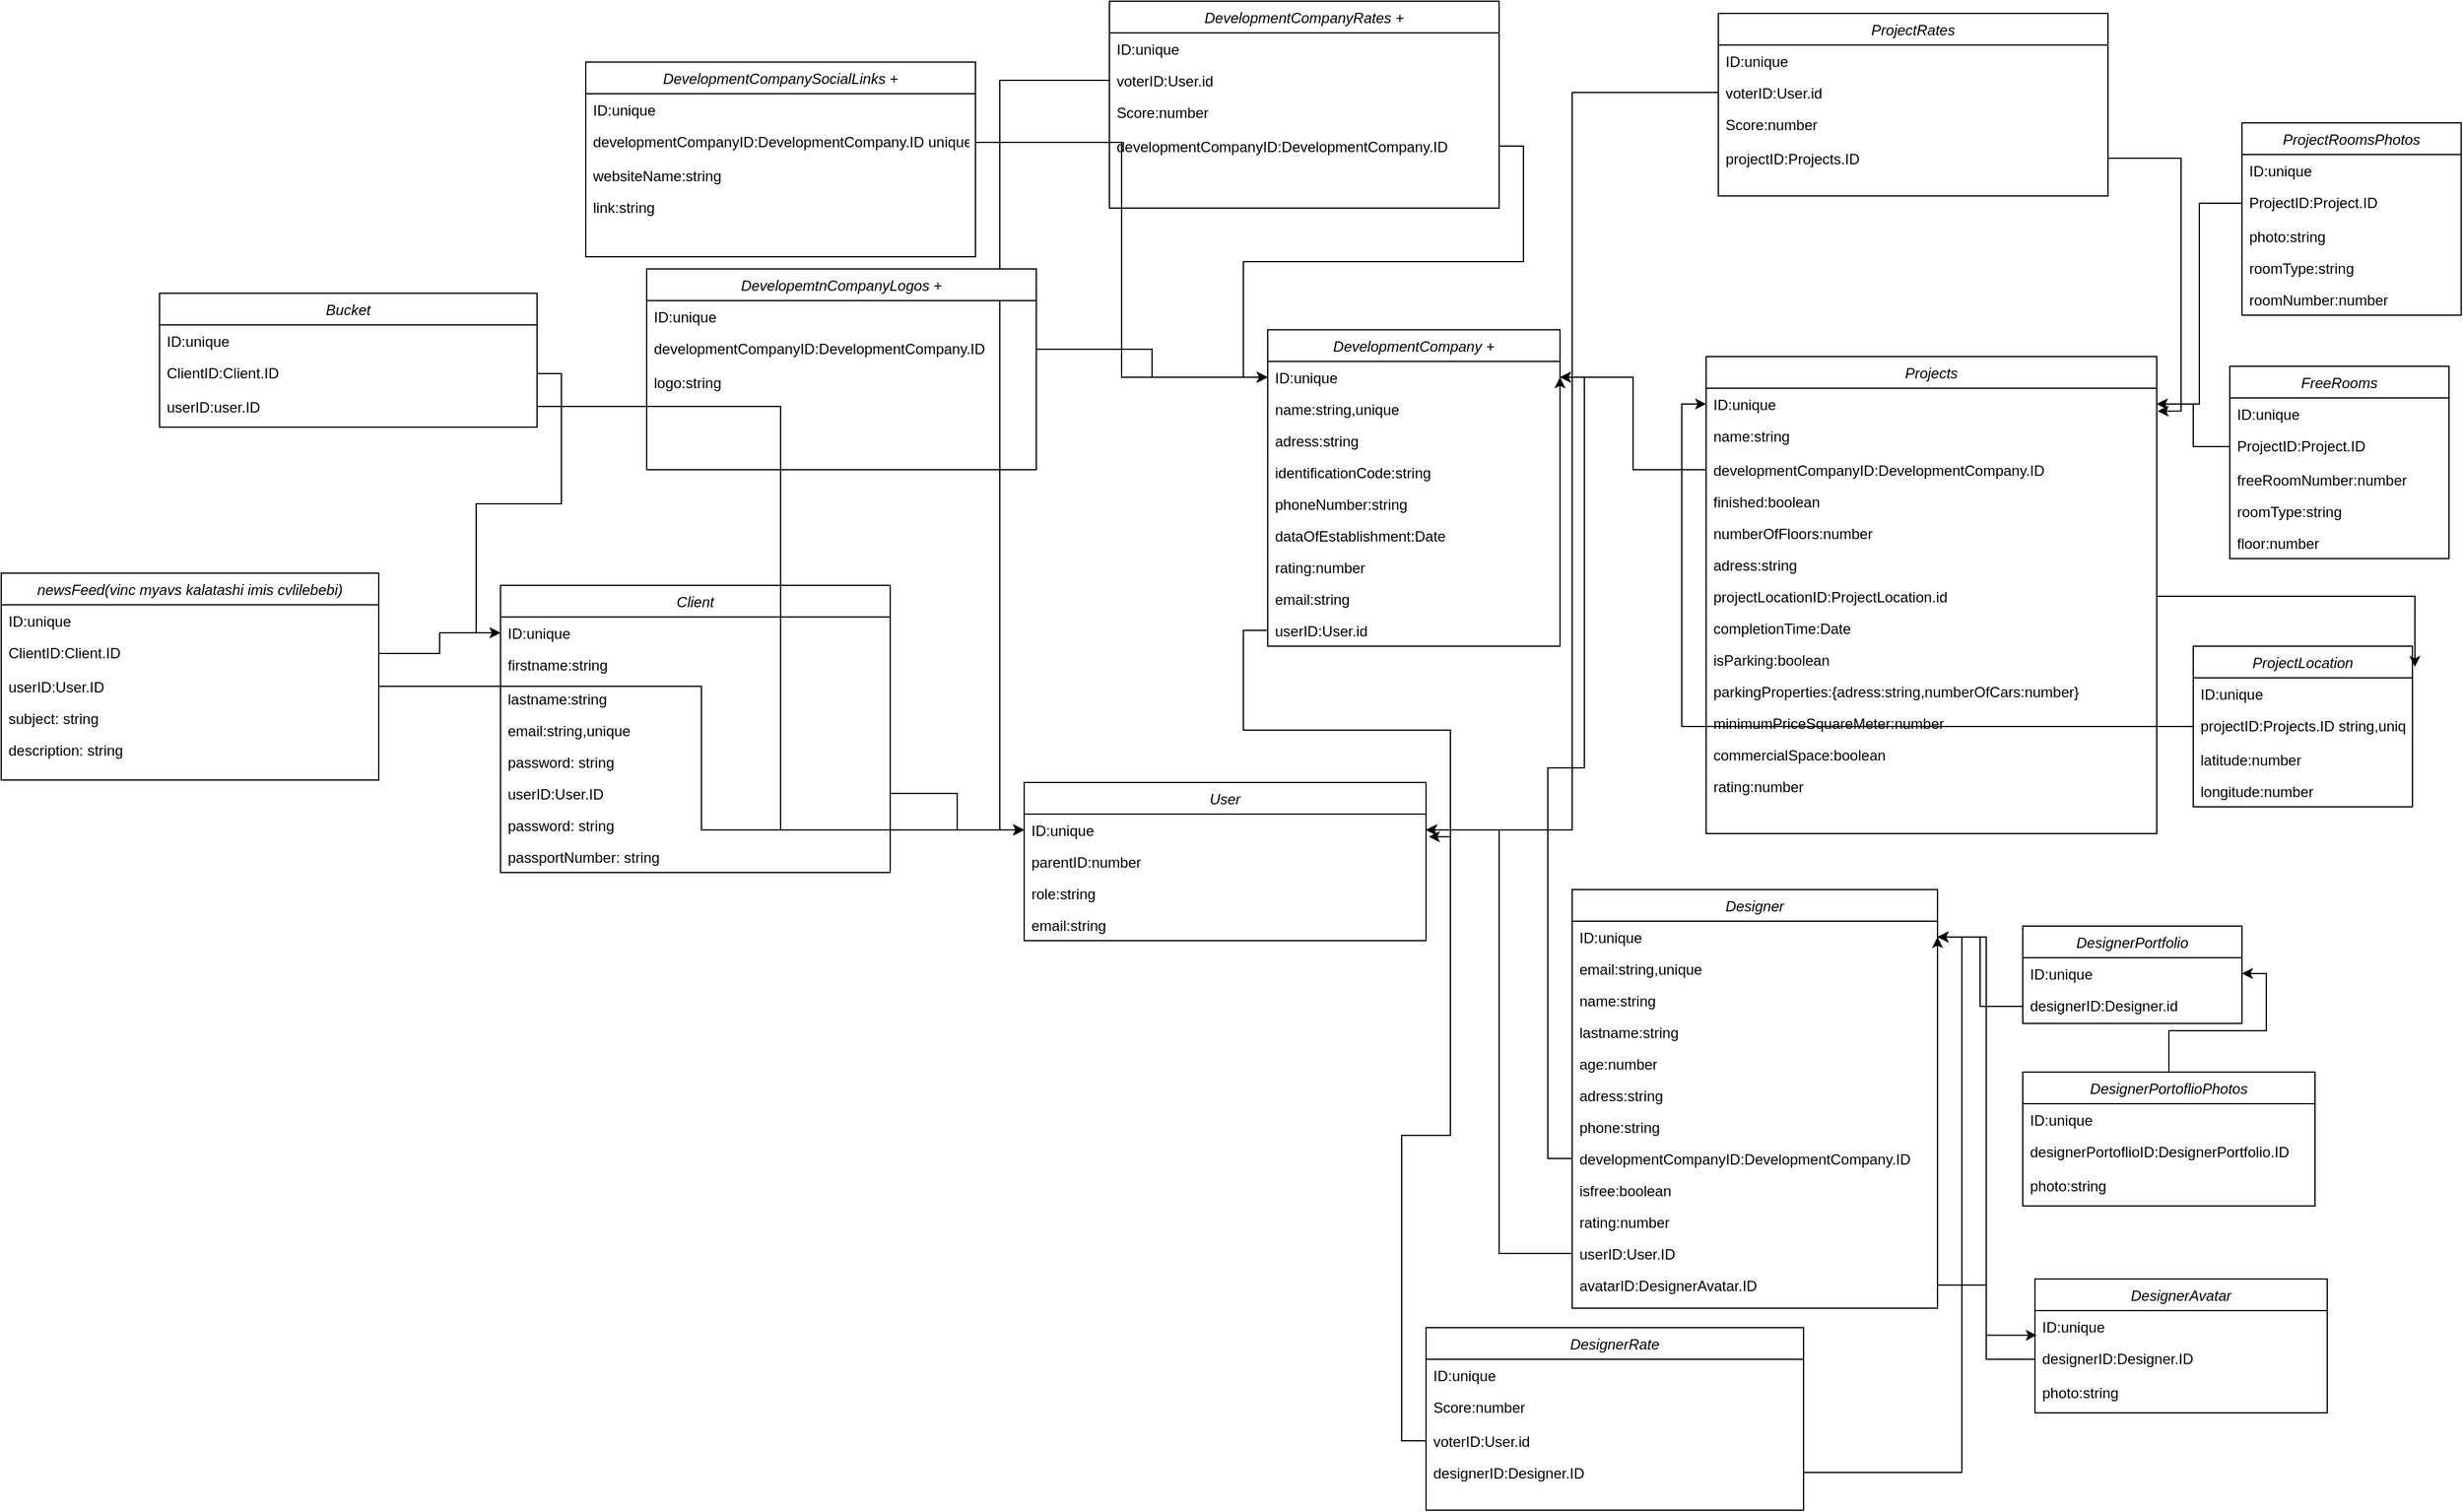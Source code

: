 <mxfile version="15.5.4" type="embed" pages="2"><diagram id="C5RBs43oDa-KdzZeNtuy" name="Page-1"><mxGraphModel dx="2187" dy="1935" grid="1" gridSize="10" guides="1" tooltips="1" connect="1" arrows="1" fold="1" page="1" pageScale="1" pageWidth="827" pageHeight="1169" math="0" shadow="0"><root><mxCell id="WIyWlLk6GJQsqaUBKTNV-0"/><mxCell id="WIyWlLk6GJQsqaUBKTNV-1" parent="WIyWlLk6GJQsqaUBKTNV-0"/><object label="DevelopmentCompany +" id="zkfFHV4jXpPFQw0GAbJ--0"><mxCell style="swimlane;fontStyle=2;align=center;verticalAlign=top;childLayout=stackLayout;horizontal=1;startSize=26;horizontalStack=0;resizeParent=1;resizeLast=0;collapsible=1;marginBottom=0;rounded=0;shadow=0;strokeWidth=1;" parent="WIyWlLk6GJQsqaUBKTNV-1" vertex="1"><mxGeometry x="240" y="-170" width="240" height="260" as="geometry"><mxRectangle x="50" y="280" width="160" height="26" as="alternateBounds"/></mxGeometry></mxCell></object><mxCell id="zkfFHV4jXpPFQw0GAbJ--2" value="ID:unique" style="text;align=left;verticalAlign=top;spacingLeft=4;spacingRight=4;overflow=hidden;rotatable=0;points=[[0,0.5],[1,0.5]];portConstraint=eastwest;rounded=0;shadow=0;html=0;" parent="zkfFHV4jXpPFQw0GAbJ--0" vertex="1"><mxGeometry y="26" width="240" height="26" as="geometry"/></mxCell><mxCell id="NU3LqY0kfDEqKCWppmfM-1" style="edgeStyle=orthogonalEdgeStyle;rounded=0;orthogonalLoop=1;jettySize=auto;html=1;exitX=1;exitY=0.5;exitDx=0;exitDy=0;entryX=1;entryY=0.5;entryDx=0;entryDy=0;fontFamily=Helvetica;fontSize=12;fontColor=default;" parent="zkfFHV4jXpPFQw0GAbJ--0" source="zkfFHV4jXpPFQw0GAbJ--1" target="zkfFHV4jXpPFQw0GAbJ--2" edge="1"><mxGeometry relative="1" as="geometry"/></mxCell><mxCell id="zkfFHV4jXpPFQw0GAbJ--1" value="name:string,unique" style="text;align=left;verticalAlign=top;spacingLeft=4;spacingRight=4;overflow=hidden;rotatable=0;points=[[0,0.5],[1,0.5]];portConstraint=eastwest;" parent="zkfFHV4jXpPFQw0GAbJ--0" vertex="1"><mxGeometry y="52" width="240" height="26" as="geometry"/></mxCell><mxCell id="NU3LqY0kfDEqKCWppmfM-3" value="adress:string" style="text;align=left;verticalAlign=top;spacingLeft=4;spacingRight=4;overflow=hidden;rotatable=0;points=[[0,0.5],[1,0.5]];portConstraint=eastwest;" parent="zkfFHV4jXpPFQw0GAbJ--0" vertex="1"><mxGeometry y="78" width="240" height="26" as="geometry"/></mxCell><mxCell id="NU3LqY0kfDEqKCWppmfM-4" value="identificationCode:string" style="text;align=left;verticalAlign=top;spacingLeft=4;spacingRight=4;overflow=hidden;rotatable=0;points=[[0,0.5],[1,0.5]];portConstraint=eastwest;" parent="zkfFHV4jXpPFQw0GAbJ--0" vertex="1"><mxGeometry y="104" width="240" height="26" as="geometry"/></mxCell><mxCell id="NU3LqY0kfDEqKCWppmfM-7" value="phoneNumber:string" style="text;align=left;verticalAlign=top;spacingLeft=4;spacingRight=4;overflow=hidden;rotatable=0;points=[[0,0.5],[1,0.5]];portConstraint=eastwest;" parent="zkfFHV4jXpPFQw0GAbJ--0" vertex="1"><mxGeometry y="130" width="240" height="26" as="geometry"/></mxCell><mxCell id="NU3LqY0kfDEqKCWppmfM-6" value="dataOfEstablishment:Date" style="text;align=left;verticalAlign=top;spacingLeft=4;spacingRight=4;overflow=hidden;rotatable=0;points=[[0,0.5],[1,0.5]];portConstraint=eastwest;" parent="zkfFHV4jXpPFQw0GAbJ--0" vertex="1"><mxGeometry y="156" width="240" height="26" as="geometry"/></mxCell><mxCell id="NU3LqY0kfDEqKCWppmfM-2" value="rating:number" style="text;align=left;verticalAlign=top;spacingLeft=4;spacingRight=4;overflow=hidden;rotatable=0;points=[[0,0.5],[1,0.5]];portConstraint=eastwest;" parent="zkfFHV4jXpPFQw0GAbJ--0" vertex="1"><mxGeometry y="182" width="240" height="26" as="geometry"/></mxCell><mxCell id="PWABPKc5PPacHre3TSY6-2" value="email:string" style="text;align=left;verticalAlign=top;spacingLeft=4;spacingRight=4;overflow=hidden;rotatable=0;points=[[0,0.5],[1,0.5]];portConstraint=eastwest;" parent="zkfFHV4jXpPFQw0GAbJ--0" vertex="1"><mxGeometry y="208" width="240" height="26" as="geometry"/></mxCell><mxCell id="PWABPKc5PPacHre3TSY6-17" value="userID:User.id" style="text;align=left;verticalAlign=top;spacingLeft=4;spacingRight=4;overflow=hidden;rotatable=0;points=[[0,0.5],[1,0.5]];portConstraint=eastwest;" parent="zkfFHV4jXpPFQw0GAbJ--0" vertex="1"><mxGeometry y="234" width="240" height="26" as="geometry"/></mxCell><object label="DevelopmentCompanySocialLinks +" id="NU3LqY0kfDEqKCWppmfM-8"><mxCell style="swimlane;fontStyle=2;align=center;verticalAlign=top;childLayout=stackLayout;horizontal=1;startSize=26;horizontalStack=0;resizeParent=1;resizeLast=0;collapsible=1;marginBottom=0;rounded=0;shadow=0;strokeWidth=1;" parent="WIyWlLk6GJQsqaUBKTNV-1" vertex="1"><mxGeometry x="-320" y="-390" width="320" height="160" as="geometry"><mxRectangle x="50" y="280" width="160" height="26" as="alternateBounds"/></mxGeometry></mxCell></object><mxCell id="NU3LqY0kfDEqKCWppmfM-9" value="ID:unique" style="text;align=left;verticalAlign=top;spacingLeft=4;spacingRight=4;overflow=hidden;rotatable=0;points=[[0,0.5],[1,0.5]];portConstraint=eastwest;rounded=0;shadow=0;html=0;" parent="NU3LqY0kfDEqKCWppmfM-8" vertex="1"><mxGeometry y="26" width="320" height="26" as="geometry"/></mxCell><mxCell id="NU3LqY0kfDEqKCWppmfM-20" value="developmentCompanyID:DevelopmentCompany.ID unique" style="text;align=left;verticalAlign=top;spacingLeft=4;spacingRight=4;overflow=hidden;rotatable=0;points=[[0,0.5],[1,0.5]];portConstraint=eastwest;" parent="NU3LqY0kfDEqKCWppmfM-8" vertex="1"><mxGeometry y="52" width="320" height="28" as="geometry"/></mxCell><mxCell id="NU3LqY0kfDEqKCWppmfM-22" value="websiteName:string" style="text;align=left;verticalAlign=top;spacingLeft=4;spacingRight=4;overflow=hidden;rotatable=0;points=[[0,0.5],[1,0.5]];portConstraint=eastwest;" parent="NU3LqY0kfDEqKCWppmfM-8" vertex="1"><mxGeometry y="80" width="320" height="26" as="geometry"/></mxCell><mxCell id="NU3LqY0kfDEqKCWppmfM-11" value="link:string" style="text;align=left;verticalAlign=top;spacingLeft=4;spacingRight=4;overflow=hidden;rotatable=0;points=[[0,0.5],[1,0.5]];portConstraint=eastwest;" parent="NU3LqY0kfDEqKCWppmfM-8" vertex="1"><mxGeometry y="106" width="320" height="26" as="geometry"/></mxCell><mxCell id="NU3LqY0kfDEqKCWppmfM-21" style="edgeStyle=orthogonalEdgeStyle;rounded=0;orthogonalLoop=1;jettySize=auto;html=1;fontFamily=Helvetica;fontSize=12;fontColor=default;" parent="WIyWlLk6GJQsqaUBKTNV-1" source="NU3LqY0kfDEqKCWppmfM-20" target="zkfFHV4jXpPFQw0GAbJ--2" edge="1"><mxGeometry relative="1" as="geometry"/></mxCell><object label="Projects" id="NU3LqY0kfDEqKCWppmfM-23"><mxCell style="swimlane;fontStyle=2;align=center;verticalAlign=top;childLayout=stackLayout;horizontal=1;startSize=26;horizontalStack=0;resizeParent=1;resizeLast=0;collapsible=1;marginBottom=0;rounded=0;shadow=0;strokeWidth=1;" parent="WIyWlLk6GJQsqaUBKTNV-1" vertex="1"><mxGeometry x="600" y="-148" width="370" height="392" as="geometry"><mxRectangle x="50" y="280" width="160" height="26" as="alternateBounds"/></mxGeometry></mxCell></object><mxCell id="NU3LqY0kfDEqKCWppmfM-24" value="ID:unique" style="text;align=left;verticalAlign=top;spacingLeft=4;spacingRight=4;overflow=hidden;rotatable=0;points=[[0,0.5],[1,0.5]];portConstraint=eastwest;rounded=0;shadow=0;html=0;" parent="NU3LqY0kfDEqKCWppmfM-23" vertex="1"><mxGeometry y="26" width="370" height="26" as="geometry"/></mxCell><mxCell id="NU3LqY0kfDEqKCWppmfM-25" value="name:string" style="text;align=left;verticalAlign=top;spacingLeft=4;spacingRight=4;overflow=hidden;rotatable=0;points=[[0,0.5],[1,0.5]];portConstraint=eastwest;" parent="NU3LqY0kfDEqKCWppmfM-23" vertex="1"><mxGeometry y="52" width="370" height="28" as="geometry"/></mxCell><mxCell id="NU3LqY0kfDEqKCWppmfM-26" value="developmentCompanyID:DevelopmentCompany.ID" style="text;align=left;verticalAlign=top;spacingLeft=4;spacingRight=4;overflow=hidden;rotatable=0;points=[[0,0.5],[1,0.5]];portConstraint=eastwest;" parent="NU3LqY0kfDEqKCWppmfM-23" vertex="1"><mxGeometry y="80" width="370" height="26" as="geometry"/></mxCell><mxCell id="NU3LqY0kfDEqKCWppmfM-28" value="finished:boolean" style="text;align=left;verticalAlign=top;spacingLeft=4;spacingRight=4;overflow=hidden;rotatable=0;points=[[0,0.5],[1,0.5]];portConstraint=eastwest;" parent="NU3LqY0kfDEqKCWppmfM-23" vertex="1"><mxGeometry y="106" width="370" height="26" as="geometry"/></mxCell><mxCell id="NU3LqY0kfDEqKCWppmfM-29" value="numberOfFloors:number" style="text;align=left;verticalAlign=top;spacingLeft=4;spacingRight=4;overflow=hidden;rotatable=0;points=[[0,0.5],[1,0.5]];portConstraint=eastwest;" parent="NU3LqY0kfDEqKCWppmfM-23" vertex="1"><mxGeometry y="132" width="370" height="26" as="geometry"/></mxCell><mxCell id="NU3LqY0kfDEqKCWppmfM-30" value="adress:string" style="text;align=left;verticalAlign=top;spacingLeft=4;spacingRight=4;overflow=hidden;rotatable=0;points=[[0,0.5],[1,0.5]];portConstraint=eastwest;" parent="NU3LqY0kfDEqKCWppmfM-23" vertex="1"><mxGeometry y="158" width="370" height="26" as="geometry"/></mxCell><mxCell id="NU3LqY0kfDEqKCWppmfM-39" value="projectLocationID:ProjectLocation.id" style="text;align=left;verticalAlign=top;spacingLeft=4;spacingRight=4;overflow=hidden;rotatable=0;points=[[0,0.5],[1,0.5]];portConstraint=eastwest;" parent="NU3LqY0kfDEqKCWppmfM-23" vertex="1"><mxGeometry y="184" width="370" height="26" as="geometry"/></mxCell><mxCell id="NU3LqY0kfDEqKCWppmfM-40" value="completionTime:Date" style="text;align=left;verticalAlign=top;spacingLeft=4;spacingRight=4;overflow=hidden;rotatable=0;points=[[0,0.5],[1,0.5]];portConstraint=eastwest;" parent="NU3LqY0kfDEqKCWppmfM-23" vertex="1"><mxGeometry y="210" width="370" height="26" as="geometry"/></mxCell><mxCell id="NU3LqY0kfDEqKCWppmfM-50" value="isParking:boolean" style="text;align=left;verticalAlign=top;spacingLeft=4;spacingRight=4;overflow=hidden;rotatable=0;points=[[0,0.5],[1,0.5]];portConstraint=eastwest;" parent="NU3LqY0kfDEqKCWppmfM-23" vertex="1"><mxGeometry y="236" width="370" height="26" as="geometry"/></mxCell><mxCell id="NU3LqY0kfDEqKCWppmfM-52" value="parkingProperties:{adress:string,numberOfCars:number}" style="text;align=left;verticalAlign=top;spacingLeft=4;spacingRight=4;overflow=hidden;rotatable=0;points=[[0,0.5],[1,0.5]];portConstraint=eastwest;" parent="NU3LqY0kfDEqKCWppmfM-23" vertex="1"><mxGeometry y="262" width="370" height="26" as="geometry"/></mxCell><mxCell id="NU3LqY0kfDEqKCWppmfM-51" value="minimumPriceSquareMeter:number" style="text;align=left;verticalAlign=top;spacingLeft=4;spacingRight=4;overflow=hidden;rotatable=0;points=[[0,0.5],[1,0.5]];portConstraint=eastwest;" parent="NU3LqY0kfDEqKCWppmfM-23" vertex="1"><mxGeometry y="288" width="370" height="26" as="geometry"/></mxCell><mxCell id="NU3LqY0kfDEqKCWppmfM-27" value="commercialSpace:boolean" style="text;align=left;verticalAlign=top;spacingLeft=4;spacingRight=4;overflow=hidden;rotatable=0;points=[[0,0.5],[1,0.5]];portConstraint=eastwest;" parent="NU3LqY0kfDEqKCWppmfM-23" vertex="1"><mxGeometry y="314" width="370" height="26" as="geometry"/></mxCell><mxCell id="PWABPKc5PPacHre3TSY6-22" value="rating:number" style="text;align=left;verticalAlign=top;spacingLeft=4;spacingRight=4;overflow=hidden;rotatable=0;points=[[0,0.5],[1,0.5]];portConstraint=eastwest;" parent="NU3LqY0kfDEqKCWppmfM-23" vertex="1"><mxGeometry y="340" width="370" height="26" as="geometry"/></mxCell><object label="ProjectLocation" id="NU3LqY0kfDEqKCWppmfM-32"><mxCell style="swimlane;fontStyle=2;align=center;verticalAlign=top;childLayout=stackLayout;horizontal=1;startSize=26;horizontalStack=0;resizeParent=1;resizeLast=0;collapsible=1;marginBottom=0;rounded=0;shadow=0;strokeWidth=1;" parent="WIyWlLk6GJQsqaUBKTNV-1" vertex="1"><mxGeometry x="1000" y="90" width="180" height="132" as="geometry"><mxRectangle x="50" y="280" width="160" height="26" as="alternateBounds"/></mxGeometry></mxCell></object><mxCell id="NU3LqY0kfDEqKCWppmfM-33" value="ID:unique" style="text;align=left;verticalAlign=top;spacingLeft=4;spacingRight=4;overflow=hidden;rotatable=0;points=[[0,0.5],[1,0.5]];portConstraint=eastwest;rounded=0;shadow=0;html=0;" parent="NU3LqY0kfDEqKCWppmfM-32" vertex="1"><mxGeometry y="26" width="180" height="26" as="geometry"/></mxCell><mxCell id="NU3LqY0kfDEqKCWppmfM-34" value="projectID:Projects.ID string,unique" style="text;align=left;verticalAlign=top;spacingLeft=4;spacingRight=4;overflow=hidden;rotatable=0;points=[[0,0.5],[1,0.5]];portConstraint=eastwest;" parent="NU3LqY0kfDEqKCWppmfM-32" vertex="1"><mxGeometry y="52" width="180" height="28" as="geometry"/></mxCell><mxCell id="NU3LqY0kfDEqKCWppmfM-35" value="latitude:number" style="text;align=left;verticalAlign=top;spacingLeft=4;spacingRight=4;overflow=hidden;rotatable=0;points=[[0,0.5],[1,0.5]];portConstraint=eastwest;" parent="NU3LqY0kfDEqKCWppmfM-32" vertex="1"><mxGeometry y="80" width="180" height="26" as="geometry"/></mxCell><mxCell id="NU3LqY0kfDEqKCWppmfM-36" value="longitude:number" style="text;align=left;verticalAlign=top;spacingLeft=4;spacingRight=4;overflow=hidden;rotatable=0;points=[[0,0.5],[1,0.5]];portConstraint=eastwest;" parent="NU3LqY0kfDEqKCWppmfM-32" vertex="1"><mxGeometry y="106" width="180" height="26" as="geometry"/></mxCell><mxCell id="NU3LqY0kfDEqKCWppmfM-37" style="edgeStyle=orthogonalEdgeStyle;rounded=0;orthogonalLoop=1;jettySize=auto;html=1;entryX=0;entryY=0.5;entryDx=0;entryDy=0;fontFamily=Helvetica;fontSize=12;fontColor=default;" parent="WIyWlLk6GJQsqaUBKTNV-1" source="NU3LqY0kfDEqKCWppmfM-34" target="NU3LqY0kfDEqKCWppmfM-24" edge="1"><mxGeometry relative="1" as="geometry"/></mxCell><mxCell id="NU3LqY0kfDEqKCWppmfM-42" style="edgeStyle=orthogonalEdgeStyle;rounded=0;orthogonalLoop=1;jettySize=auto;html=1;entryX=1.011;entryY=0.129;entryDx=0;entryDy=0;entryPerimeter=0;fontFamily=Helvetica;fontSize=12;fontColor=default;" parent="WIyWlLk6GJQsqaUBKTNV-1" source="NU3LqY0kfDEqKCWppmfM-39" target="NU3LqY0kfDEqKCWppmfM-32" edge="1"><mxGeometry relative="1" as="geometry"/></mxCell><object label="DevelopmentCompanyRates +" id="PWABPKc5PPacHre3TSY6-3"><mxCell style="swimlane;fontStyle=2;align=center;verticalAlign=top;childLayout=stackLayout;horizontal=1;startSize=26;horizontalStack=0;resizeParent=1;resizeLast=0;collapsible=1;marginBottom=0;rounded=0;shadow=0;strokeWidth=1;" parent="WIyWlLk6GJQsqaUBKTNV-1" vertex="1"><mxGeometry x="110" y="-440" width="320" height="170" as="geometry"><mxRectangle x="50" y="280" width="160" height="26" as="alternateBounds"/></mxGeometry></mxCell></object><mxCell id="PWABPKc5PPacHre3TSY6-4" value="ID:unique" style="text;align=left;verticalAlign=top;spacingLeft=4;spacingRight=4;overflow=hidden;rotatable=0;points=[[0,0.5],[1,0.5]];portConstraint=eastwest;rounded=0;shadow=0;html=0;" parent="PWABPKc5PPacHre3TSY6-3" vertex="1"><mxGeometry y="26" width="320" height="26" as="geometry"/></mxCell><mxCell id="PWABPKc5PPacHre3TSY6-6" value="voterID:User.id" style="text;align=left;verticalAlign=top;spacingLeft=4;spacingRight=4;overflow=hidden;rotatable=0;points=[[0,0.5],[1,0.5]];portConstraint=eastwest;" parent="PWABPKc5PPacHre3TSY6-3" vertex="1"><mxGeometry y="52" width="320" height="26" as="geometry"/></mxCell><mxCell id="PWABPKc5PPacHre3TSY6-5" value="Score:number" style="text;align=left;verticalAlign=top;spacingLeft=4;spacingRight=4;overflow=hidden;rotatable=0;points=[[0,0.5],[1,0.5]];portConstraint=eastwest;" parent="PWABPKc5PPacHre3TSY6-3" vertex="1"><mxGeometry y="78" width="320" height="28" as="geometry"/></mxCell><mxCell id="PWABPKc5PPacHre3TSY6-15" value="developmentCompanyID:DevelopmentCompany.ID" style="text;align=left;verticalAlign=top;spacingLeft=4;spacingRight=4;overflow=hidden;rotatable=0;points=[[0,0.5],[1,0.5]];portConstraint=eastwest;" parent="PWABPKc5PPacHre3TSY6-3" vertex="1"><mxGeometry y="106" width="320" height="26" as="geometry"/></mxCell><object label="User" id="PWABPKc5PPacHre3TSY6-8"><mxCell style="swimlane;fontStyle=2;align=center;verticalAlign=top;childLayout=stackLayout;horizontal=1;startSize=26;horizontalStack=0;resizeParent=1;resizeLast=0;collapsible=1;marginBottom=0;rounded=0;shadow=0;strokeWidth=1;" parent="WIyWlLk6GJQsqaUBKTNV-1" vertex="1"><mxGeometry x="40" y="202" width="330" height="130" as="geometry"><mxRectangle x="50" y="280" width="160" height="26" as="alternateBounds"/></mxGeometry></mxCell></object><mxCell id="PWABPKc5PPacHre3TSY6-9" value="ID:unique" style="text;align=left;verticalAlign=top;spacingLeft=4;spacingRight=4;overflow=hidden;rotatable=0;points=[[0,0.5],[1,0.5]];portConstraint=eastwest;rounded=0;shadow=0;html=0;" parent="PWABPKc5PPacHre3TSY6-8" vertex="1"><mxGeometry y="26" width="330" height="26" as="geometry"/></mxCell><mxCell id="33" value="parentID:number" style="text;align=left;verticalAlign=top;spacingLeft=4;spacingRight=4;overflow=hidden;rotatable=0;points=[[0,0.5],[1,0.5]];portConstraint=eastwest;" vertex="1" parent="PWABPKc5PPacHre3TSY6-8"><mxGeometry y="52" width="330" height="26" as="geometry"/></mxCell><mxCell id="PWABPKc5PPacHre3TSY6-12" value="role:string" style="text;align=left;verticalAlign=top;spacingLeft=4;spacingRight=4;overflow=hidden;rotatable=0;points=[[0,0.5],[1,0.5]];portConstraint=eastwest;" parent="PWABPKc5PPacHre3TSY6-8" vertex="1"><mxGeometry y="78" width="330" height="26" as="geometry"/></mxCell><mxCell id="0" value="email:string" style="text;align=left;verticalAlign=top;spacingLeft=4;spacingRight=4;overflow=hidden;rotatable=0;points=[[0,0.5],[1,0.5]];portConstraint=eastwest;rounded=0;shadow=0;html=0;" parent="PWABPKc5PPacHre3TSY6-8" vertex="1"><mxGeometry y="104" width="330" height="26" as="geometry"/></mxCell><mxCell id="PWABPKc5PPacHre3TSY6-20" style="edgeStyle=orthogonalEdgeStyle;rounded=0;orthogonalLoop=1;jettySize=auto;html=1;entryX=0;entryY=0.5;entryDx=0;entryDy=0;" parent="WIyWlLk6GJQsqaUBKTNV-1" source="PWABPKc5PPacHre3TSY6-6" target="PWABPKc5PPacHre3TSY6-9" edge="1"><mxGeometry relative="1" as="geometry"/></mxCell><mxCell id="PWABPKc5PPacHre3TSY6-21" style="edgeStyle=orthogonalEdgeStyle;rounded=0;orthogonalLoop=1;jettySize=auto;html=1;" parent="WIyWlLk6GJQsqaUBKTNV-1" source="PWABPKc5PPacHre3TSY6-15" target="zkfFHV4jXpPFQw0GAbJ--2" edge="1"><mxGeometry relative="1" as="geometry"/></mxCell><object label="ProjectRates" id="PWABPKc5PPacHre3TSY6-23"><mxCell style="swimlane;fontStyle=2;align=center;verticalAlign=top;childLayout=stackLayout;horizontal=1;startSize=26;horizontalStack=0;resizeParent=1;resizeLast=0;collapsible=1;marginBottom=0;rounded=0;shadow=0;strokeWidth=1;" parent="WIyWlLk6GJQsqaUBKTNV-1" vertex="1"><mxGeometry x="610" y="-430" width="320" height="150" as="geometry"><mxRectangle x="50" y="280" width="160" height="26" as="alternateBounds"/></mxGeometry></mxCell></object><mxCell id="PWABPKc5PPacHre3TSY6-24" value="ID:unique" style="text;align=left;verticalAlign=top;spacingLeft=4;spacingRight=4;overflow=hidden;rotatable=0;points=[[0,0.5],[1,0.5]];portConstraint=eastwest;rounded=0;shadow=0;html=0;" parent="PWABPKc5PPacHre3TSY6-23" vertex="1"><mxGeometry y="26" width="320" height="26" as="geometry"/></mxCell><mxCell id="PWABPKc5PPacHre3TSY6-26" value="voterID:User.id" style="text;align=left;verticalAlign=top;spacingLeft=4;spacingRight=4;overflow=hidden;rotatable=0;points=[[0,0.5],[1,0.5]];portConstraint=eastwest;" parent="PWABPKc5PPacHre3TSY6-23" vertex="1"><mxGeometry y="52" width="320" height="26" as="geometry"/></mxCell><mxCell id="PWABPKc5PPacHre3TSY6-25" value="Score:number" style="text;align=left;verticalAlign=top;spacingLeft=4;spacingRight=4;overflow=hidden;rotatable=0;points=[[0,0.5],[1,0.5]];portConstraint=eastwest;" parent="PWABPKc5PPacHre3TSY6-23" vertex="1"><mxGeometry y="78" width="320" height="28" as="geometry"/></mxCell><mxCell id="PWABPKc5PPacHre3TSY6-27" value="projectID:Projects.ID" style="text;align=left;verticalAlign=top;spacingLeft=4;spacingRight=4;overflow=hidden;rotatable=0;points=[[0,0.5],[1,0.5]];portConstraint=eastwest;" parent="PWABPKc5PPacHre3TSY6-23" vertex="1"><mxGeometry y="106" width="320" height="26" as="geometry"/></mxCell><mxCell id="PWABPKc5PPacHre3TSY6-28" style="edgeStyle=orthogonalEdgeStyle;rounded=0;orthogonalLoop=1;jettySize=auto;html=1;entryX=1;entryY=0.5;entryDx=0;entryDy=0;" parent="WIyWlLk6GJQsqaUBKTNV-1" source="PWABPKc5PPacHre3TSY6-26" target="PWABPKc5PPacHre3TSY6-9" edge="1"><mxGeometry relative="1" as="geometry"/></mxCell><mxCell id="PWABPKc5PPacHre3TSY6-29" style="edgeStyle=orthogonalEdgeStyle;rounded=0;orthogonalLoop=1;jettySize=auto;html=1;entryX=1.002;entryY=0.724;entryDx=0;entryDy=0;entryPerimeter=0;" parent="WIyWlLk6GJQsqaUBKTNV-1" source="PWABPKc5PPacHre3TSY6-27" target="NU3LqY0kfDEqKCWppmfM-24" edge="1"><mxGeometry relative="1" as="geometry"/></mxCell><object label="ProjectRoomsPhotos" id="PWABPKc5PPacHre3TSY6-31"><mxCell style="swimlane;fontStyle=2;align=center;verticalAlign=top;childLayout=stackLayout;horizontal=1;startSize=26;horizontalStack=0;resizeParent=1;resizeLast=0;collapsible=1;marginBottom=0;rounded=0;shadow=0;strokeWidth=1;" parent="WIyWlLk6GJQsqaUBKTNV-1" vertex="1"><mxGeometry x="1040" y="-340" width="180" height="158" as="geometry"><mxRectangle x="50" y="280" width="160" height="26" as="alternateBounds"/></mxGeometry></mxCell></object><mxCell id="PWABPKc5PPacHre3TSY6-32" value="ID:unique" style="text;align=left;verticalAlign=top;spacingLeft=4;spacingRight=4;overflow=hidden;rotatable=0;points=[[0,0.5],[1,0.5]];portConstraint=eastwest;rounded=0;shadow=0;html=0;" parent="PWABPKc5PPacHre3TSY6-31" vertex="1"><mxGeometry y="26" width="180" height="26" as="geometry"/></mxCell><mxCell id="PWABPKc5PPacHre3TSY6-33" value="ProjectID:Project.ID" style="text;align=left;verticalAlign=top;spacingLeft=4;spacingRight=4;overflow=hidden;rotatable=0;points=[[0,0.5],[1,0.5]];portConstraint=eastwest;" parent="PWABPKc5PPacHre3TSY6-31" vertex="1"><mxGeometry y="52" width="180" height="28" as="geometry"/></mxCell><mxCell id="PWABPKc5PPacHre3TSY6-34" value="photo:string" style="text;align=left;verticalAlign=top;spacingLeft=4;spacingRight=4;overflow=hidden;rotatable=0;points=[[0,0.5],[1,0.5]];portConstraint=eastwest;" parent="PWABPKc5PPacHre3TSY6-31" vertex="1"><mxGeometry y="80" width="180" height="26" as="geometry"/></mxCell><mxCell id="PWABPKc5PPacHre3TSY6-35" value="roomType:string" style="text;align=left;verticalAlign=top;spacingLeft=4;spacingRight=4;overflow=hidden;rotatable=0;points=[[0,0.5],[1,0.5]];portConstraint=eastwest;" parent="PWABPKc5PPacHre3TSY6-31" vertex="1"><mxGeometry y="106" width="180" height="26" as="geometry"/></mxCell><mxCell id="PWABPKc5PPacHre3TSY6-38" value="roomNumber:number" style="text;align=left;verticalAlign=top;spacingLeft=4;spacingRight=4;overflow=hidden;rotatable=0;points=[[0,0.5],[1,0.5]];portConstraint=eastwest;" parent="PWABPKc5PPacHre3TSY6-31" vertex="1"><mxGeometry y="132" width="180" height="26" as="geometry"/></mxCell><mxCell id="PWABPKc5PPacHre3TSY6-39" style="edgeStyle=orthogonalEdgeStyle;rounded=0;orthogonalLoop=1;jettySize=auto;html=1;" parent="WIyWlLk6GJQsqaUBKTNV-1" source="PWABPKc5PPacHre3TSY6-33" target="NU3LqY0kfDEqKCWppmfM-24" edge="1"><mxGeometry relative="1" as="geometry"/></mxCell><object label="DevelopemtnCompanyLogos +" id="PWABPKc5PPacHre3TSY6-41"><mxCell style="swimlane;fontStyle=2;align=center;verticalAlign=top;childLayout=stackLayout;horizontal=1;startSize=26;horizontalStack=0;resizeParent=1;resizeLast=0;collapsible=1;marginBottom=0;rounded=0;shadow=0;strokeWidth=1;" parent="WIyWlLk6GJQsqaUBKTNV-1" vertex="1"><mxGeometry x="-270" y="-220" width="320" height="165" as="geometry"><mxRectangle x="50" y="280" width="160" height="26" as="alternateBounds"/></mxGeometry></mxCell></object><mxCell id="PWABPKc5PPacHre3TSY6-42" value="ID:unique" style="text;align=left;verticalAlign=top;spacingLeft=4;spacingRight=4;overflow=hidden;rotatable=0;points=[[0,0.5],[1,0.5]];portConstraint=eastwest;rounded=0;shadow=0;html=0;" parent="PWABPKc5PPacHre3TSY6-41" vertex="1"><mxGeometry y="26" width="320" height="26" as="geometry"/></mxCell><mxCell id="PWABPKc5PPacHre3TSY6-43" value="developmentCompanyID:DevelopmentCompany.ID" style="text;align=left;verticalAlign=top;spacingLeft=4;spacingRight=4;overflow=hidden;rotatable=0;points=[[0,0.5],[1,0.5]];portConstraint=eastwest;" parent="PWABPKc5PPacHre3TSY6-41" vertex="1"><mxGeometry y="52" width="320" height="28" as="geometry"/></mxCell><mxCell id="PWABPKc5PPacHre3TSY6-44" value="logo:string" style="text;align=left;verticalAlign=top;spacingLeft=4;spacingRight=4;overflow=hidden;rotatable=0;points=[[0,0.5],[1,0.5]];portConstraint=eastwest;" parent="PWABPKc5PPacHre3TSY6-41" vertex="1"><mxGeometry y="80" width="320" height="26" as="geometry"/></mxCell><mxCell id="PWABPKc5PPacHre3TSY6-47" style="edgeStyle=orthogonalEdgeStyle;rounded=0;orthogonalLoop=1;jettySize=auto;html=1;entryX=0;entryY=0.5;entryDx=0;entryDy=0;" parent="WIyWlLk6GJQsqaUBKTNV-1" source="PWABPKc5PPacHre3TSY6-43" target="zkfFHV4jXpPFQw0GAbJ--2" edge="1"><mxGeometry relative="1" as="geometry"/></mxCell><object label="Designer" id="PWABPKc5PPacHre3TSY6-48"><mxCell style="swimlane;fontStyle=2;align=center;verticalAlign=top;childLayout=stackLayout;horizontal=1;startSize=26;horizontalStack=0;resizeParent=1;resizeLast=0;collapsible=1;marginBottom=0;rounded=0;shadow=0;strokeWidth=1;" parent="WIyWlLk6GJQsqaUBKTNV-1" vertex="1"><mxGeometry x="490" y="290" width="300" height="344" as="geometry"><mxRectangle x="50" y="280" width="160" height="26" as="alternateBounds"/></mxGeometry></mxCell></object><mxCell id="PWABPKc5PPacHre3TSY6-49" value="ID:unique" style="text;align=left;verticalAlign=top;spacingLeft=4;spacingRight=4;overflow=hidden;rotatable=0;points=[[0,0.5],[1,0.5]];portConstraint=eastwest;rounded=0;shadow=0;html=0;" parent="PWABPKc5PPacHre3TSY6-48" vertex="1"><mxGeometry y="26" width="300" height="26" as="geometry"/></mxCell><mxCell id="PWABPKc5PPacHre3TSY6-50" style="edgeStyle=orthogonalEdgeStyle;rounded=0;orthogonalLoop=1;jettySize=auto;html=1;exitX=1;exitY=0.5;exitDx=0;exitDy=0;entryX=1;entryY=0.5;entryDx=0;entryDy=0;fontFamily=Helvetica;fontSize=12;fontColor=default;" parent="PWABPKc5PPacHre3TSY6-48" source="PWABPKc5PPacHre3TSY6-51" target="PWABPKc5PPacHre3TSY6-49" edge="1"><mxGeometry relative="1" as="geometry"/></mxCell><mxCell id="PWABPKc5PPacHre3TSY6-51" value="email:string,unique" style="text;align=left;verticalAlign=top;spacingLeft=4;spacingRight=4;overflow=hidden;rotatable=0;points=[[0,0.5],[1,0.5]];portConstraint=eastwest;" parent="PWABPKc5PPacHre3TSY6-48" vertex="1"><mxGeometry y="52" width="300" height="26" as="geometry"/></mxCell><mxCell id="PWABPKc5PPacHre3TSY6-61" value="name:string" style="text;align=left;verticalAlign=top;spacingLeft=4;spacingRight=4;overflow=hidden;rotatable=0;points=[[0,0.5],[1,0.5]];portConstraint=eastwest;" parent="PWABPKc5PPacHre3TSY6-48" vertex="1"><mxGeometry y="78" width="300" height="26" as="geometry"/></mxCell><mxCell id="PWABPKc5PPacHre3TSY6-60" value="lastname:string" style="text;align=left;verticalAlign=top;spacingLeft=4;spacingRight=4;overflow=hidden;rotatable=0;points=[[0,0.5],[1,0.5]];portConstraint=eastwest;" parent="PWABPKc5PPacHre3TSY6-48" vertex="1"><mxGeometry y="104" width="300" height="26" as="geometry"/></mxCell><mxCell id="PWABPKc5PPacHre3TSY6-66" value="age:number" style="text;align=left;verticalAlign=top;spacingLeft=4;spacingRight=4;overflow=hidden;rotatable=0;points=[[0,0.5],[1,0.5]];portConstraint=eastwest;" parent="PWABPKc5PPacHre3TSY6-48" vertex="1"><mxGeometry y="130" width="300" height="26" as="geometry"/></mxCell><mxCell id="PWABPKc5PPacHre3TSY6-52" value="adress:string" style="text;align=left;verticalAlign=top;spacingLeft=4;spacingRight=4;overflow=hidden;rotatable=0;points=[[0,0.5],[1,0.5]];portConstraint=eastwest;" parent="PWABPKc5PPacHre3TSY6-48" vertex="1"><mxGeometry y="156" width="300" height="26" as="geometry"/></mxCell><mxCell id="PWABPKc5PPacHre3TSY6-62" value="phone:string" style="text;align=left;verticalAlign=top;spacingLeft=4;spacingRight=4;overflow=hidden;rotatable=0;points=[[0,0.5],[1,0.5]];portConstraint=eastwest;" parent="PWABPKc5PPacHre3TSY6-48" vertex="1"><mxGeometry y="182" width="300" height="26" as="geometry"/></mxCell><mxCell id="PWABPKc5PPacHre3TSY6-63" value="developmentCompanyID:DevelopmentCompany.ID" style="text;align=left;verticalAlign=top;spacingLeft=4;spacingRight=4;overflow=hidden;rotatable=0;points=[[0,0.5],[1,0.5]];portConstraint=eastwest;" parent="PWABPKc5PPacHre3TSY6-48" vertex="1"><mxGeometry y="208" width="300" height="26" as="geometry"/></mxCell><mxCell id="PWABPKc5PPacHre3TSY6-74" value="isfree:boolean" style="text;align=left;verticalAlign=top;spacingLeft=4;spacingRight=4;overflow=hidden;rotatable=0;points=[[0,0.5],[1,0.5]];portConstraint=eastwest;" parent="PWABPKc5PPacHre3TSY6-48" vertex="1"><mxGeometry y="234" width="300" height="26" as="geometry"/></mxCell><mxCell id="PWABPKc5PPacHre3TSY6-90" value="rating:number" style="text;align=left;verticalAlign=top;spacingLeft=4;spacingRight=4;overflow=hidden;rotatable=0;points=[[0,0.5],[1,0.5]];portConstraint=eastwest;" parent="PWABPKc5PPacHre3TSY6-48" vertex="1"><mxGeometry y="260" width="300" height="26" as="geometry"/></mxCell><mxCell id="PWABPKc5PPacHre3TSY6-86" value="userID:User.ID" style="text;align=left;verticalAlign=top;spacingLeft=4;spacingRight=4;overflow=hidden;rotatable=0;points=[[0,0.5],[1,0.5]];portConstraint=eastwest;" parent="PWABPKc5PPacHre3TSY6-48" vertex="1"><mxGeometry y="286" width="300" height="26" as="geometry"/></mxCell><mxCell id="PWABPKc5PPacHre3TSY6-97" value="avatarID:DesignerAvatar.ID" style="text;align=left;verticalAlign=top;spacingLeft=4;spacingRight=4;overflow=hidden;rotatable=0;points=[[0,0.5],[1,0.5]];portConstraint=eastwest;" parent="PWABPKc5PPacHre3TSY6-48" vertex="1"><mxGeometry y="312" width="300" height="26" as="geometry"/></mxCell><mxCell id="PWABPKc5PPacHre3TSY6-64" style="edgeStyle=orthogonalEdgeStyle;rounded=0;orthogonalLoop=1;jettySize=auto;html=1;entryX=1;entryY=0.5;entryDx=0;entryDy=0;" parent="WIyWlLk6GJQsqaUBKTNV-1" source="PWABPKc5PPacHre3TSY6-63" target="zkfFHV4jXpPFQw0GAbJ--2" edge="1"><mxGeometry relative="1" as="geometry"/></mxCell><mxCell id="PWABPKc5PPacHre3TSY6-65" style="edgeStyle=orthogonalEdgeStyle;rounded=0;orthogonalLoop=1;jettySize=auto;html=1;entryX=1;entryY=0.5;entryDx=0;entryDy=0;" parent="WIyWlLk6GJQsqaUBKTNV-1" source="NU3LqY0kfDEqKCWppmfM-26" target="zkfFHV4jXpPFQw0GAbJ--2" edge="1"><mxGeometry relative="1" as="geometry"/></mxCell><object label="FreeRooms" id="PWABPKc5PPacHre3TSY6-67"><mxCell style="swimlane;fontStyle=2;align=center;verticalAlign=top;childLayout=stackLayout;horizontal=1;startSize=26;horizontalStack=0;resizeParent=1;resizeLast=0;collapsible=1;marginBottom=0;rounded=0;shadow=0;strokeWidth=1;" parent="WIyWlLk6GJQsqaUBKTNV-1" vertex="1"><mxGeometry x="1030" y="-140" width="180" height="158" as="geometry"><mxRectangle x="50" y="280" width="160" height="26" as="alternateBounds"/></mxGeometry></mxCell></object><mxCell id="PWABPKc5PPacHre3TSY6-68" value="ID:unique" style="text;align=left;verticalAlign=top;spacingLeft=4;spacingRight=4;overflow=hidden;rotatable=0;points=[[0,0.5],[1,0.5]];portConstraint=eastwest;rounded=0;shadow=0;html=0;" parent="PWABPKc5PPacHre3TSY6-67" vertex="1"><mxGeometry y="26" width="180" height="26" as="geometry"/></mxCell><mxCell id="PWABPKc5PPacHre3TSY6-69" value="ProjectID:Project.ID" style="text;align=left;verticalAlign=top;spacingLeft=4;spacingRight=4;overflow=hidden;rotatable=0;points=[[0,0.5],[1,0.5]];portConstraint=eastwest;" parent="PWABPKc5PPacHre3TSY6-67" vertex="1"><mxGeometry y="52" width="180" height="28" as="geometry"/></mxCell><mxCell id="PWABPKc5PPacHre3TSY6-70" value="freeRoomNumber:number" style="text;align=left;verticalAlign=top;spacingLeft=4;spacingRight=4;overflow=hidden;rotatable=0;points=[[0,0.5],[1,0.5]];portConstraint=eastwest;" parent="PWABPKc5PPacHre3TSY6-67" vertex="1"><mxGeometry y="80" width="180" height="26" as="geometry"/></mxCell><mxCell id="PWABPKc5PPacHre3TSY6-71" value="roomType:string" style="text;align=left;verticalAlign=top;spacingLeft=4;spacingRight=4;overflow=hidden;rotatable=0;points=[[0,0.5],[1,0.5]];portConstraint=eastwest;" parent="PWABPKc5PPacHre3TSY6-67" vertex="1"><mxGeometry y="106" width="180" height="26" as="geometry"/></mxCell><mxCell id="PWABPKc5PPacHre3TSY6-72" value="floor:number" style="text;align=left;verticalAlign=top;spacingLeft=4;spacingRight=4;overflow=hidden;rotatable=0;points=[[0,0.5],[1,0.5]];portConstraint=eastwest;" parent="PWABPKc5PPacHre3TSY6-67" vertex="1"><mxGeometry y="132" width="180" height="26" as="geometry"/></mxCell><mxCell id="PWABPKc5PPacHre3TSY6-73" style="edgeStyle=orthogonalEdgeStyle;rounded=0;orthogonalLoop=1;jettySize=auto;html=1;entryX=1;entryY=0.5;entryDx=0;entryDy=0;" parent="WIyWlLk6GJQsqaUBKTNV-1" source="PWABPKc5PPacHre3TSY6-69" target="NU3LqY0kfDEqKCWppmfM-24" edge="1"><mxGeometry relative="1" as="geometry"/></mxCell><object label="DesignerPortfolio" id="PWABPKc5PPacHre3TSY6-75"><mxCell style="swimlane;fontStyle=2;align=center;verticalAlign=top;childLayout=stackLayout;horizontal=1;startSize=26;horizontalStack=0;resizeParent=1;resizeLast=0;collapsible=1;marginBottom=0;rounded=0;shadow=0;strokeWidth=1;" parent="WIyWlLk6GJQsqaUBKTNV-1" vertex="1"><mxGeometry x="860" y="320" width="180" height="80" as="geometry"><mxRectangle x="50" y="280" width="160" height="26" as="alternateBounds"/></mxGeometry></mxCell></object><mxCell id="PWABPKc5PPacHre3TSY6-76" value="ID:unique" style="text;align=left;verticalAlign=top;spacingLeft=4;spacingRight=4;overflow=hidden;rotatable=0;points=[[0,0.5],[1,0.5]];portConstraint=eastwest;rounded=0;shadow=0;html=0;" parent="PWABPKc5PPacHre3TSY6-75" vertex="1"><mxGeometry y="26" width="180" height="26" as="geometry"/></mxCell><mxCell id="PWABPKc5PPacHre3TSY6-77" value="designerID:Designer.id" style="text;align=left;verticalAlign=top;spacingLeft=4;spacingRight=4;overflow=hidden;rotatable=0;points=[[0,0.5],[1,0.5]];portConstraint=eastwest;" parent="PWABPKc5PPacHre3TSY6-75" vertex="1"><mxGeometry y="52" width="180" height="28" as="geometry"/></mxCell><mxCell id="PWABPKc5PPacHre3TSY6-84" style="edgeStyle=orthogonalEdgeStyle;rounded=0;orthogonalLoop=1;jettySize=auto;html=1;" parent="WIyWlLk6GJQsqaUBKTNV-1" source="PWABPKc5PPacHre3TSY6-80" target="PWABPKc5PPacHre3TSY6-76" edge="1"><mxGeometry relative="1" as="geometry"/></mxCell><object label="DesignerPortoflioPhotos" id="PWABPKc5PPacHre3TSY6-80"><mxCell style="swimlane;fontStyle=2;align=center;verticalAlign=top;childLayout=stackLayout;horizontal=1;startSize=26;horizontalStack=0;resizeParent=1;resizeLast=0;collapsible=1;marginBottom=0;rounded=0;shadow=0;strokeWidth=1;" parent="WIyWlLk6GJQsqaUBKTNV-1" vertex="1"><mxGeometry x="860" y="440" width="240" height="110" as="geometry"><mxRectangle x="50" y="280" width="160" height="26" as="alternateBounds"/></mxGeometry></mxCell></object><mxCell id="PWABPKc5PPacHre3TSY6-81" value="ID:unique" style="text;align=left;verticalAlign=top;spacingLeft=4;spacingRight=4;overflow=hidden;rotatable=0;points=[[0,0.5],[1,0.5]];portConstraint=eastwest;rounded=0;shadow=0;html=0;" parent="PWABPKc5PPacHre3TSY6-80" vertex="1"><mxGeometry y="26" width="240" height="26" as="geometry"/></mxCell><mxCell id="PWABPKc5PPacHre3TSY6-82" value="designerPortoflioID:DesignerPortfolio.ID" style="text;align=left;verticalAlign=top;spacingLeft=4;spacingRight=4;overflow=hidden;rotatable=0;points=[[0,0.5],[1,0.5]];portConstraint=eastwest;" parent="PWABPKc5PPacHre3TSY6-80" vertex="1"><mxGeometry y="52" width="240" height="28" as="geometry"/></mxCell><mxCell id="PWABPKc5PPacHre3TSY6-83" value="photo:string" style="text;align=left;verticalAlign=top;spacingLeft=4;spacingRight=4;overflow=hidden;rotatable=0;points=[[0,0.5],[1,0.5]];portConstraint=eastwest;" parent="PWABPKc5PPacHre3TSY6-80" vertex="1"><mxGeometry y="80" width="240" height="26" as="geometry"/></mxCell><mxCell id="PWABPKc5PPacHre3TSY6-85" style="edgeStyle=orthogonalEdgeStyle;rounded=0;orthogonalLoop=1;jettySize=auto;html=1;" parent="WIyWlLk6GJQsqaUBKTNV-1" source="PWABPKc5PPacHre3TSY6-77" target="PWABPKc5PPacHre3TSY6-49" edge="1"><mxGeometry relative="1" as="geometry"/></mxCell><mxCell id="PWABPKc5PPacHre3TSY6-88" style="edgeStyle=orthogonalEdgeStyle;rounded=0;orthogonalLoop=1;jettySize=auto;html=1;entryX=1.007;entryY=0.715;entryDx=0;entryDy=0;entryPerimeter=0;" parent="WIyWlLk6GJQsqaUBKTNV-1" source="PWABPKc5PPacHre3TSY6-17" target="PWABPKc5PPacHre3TSY6-9" edge="1"><mxGeometry relative="1" as="geometry"/></mxCell><mxCell id="PWABPKc5PPacHre3TSY6-89" style="edgeStyle=orthogonalEdgeStyle;rounded=0;orthogonalLoop=1;jettySize=auto;html=1;entryX=1;entryY=0.5;entryDx=0;entryDy=0;" parent="WIyWlLk6GJQsqaUBKTNV-1" source="PWABPKc5PPacHre3TSY6-86" target="PWABPKc5PPacHre3TSY6-9" edge="1"><mxGeometry relative="1" as="geometry"/></mxCell><object label="DesignerRate" id="PWABPKc5PPacHre3TSY6-91"><mxCell style="swimlane;fontStyle=2;align=center;verticalAlign=top;childLayout=stackLayout;horizontal=1;startSize=26;horizontalStack=0;resizeParent=1;resizeLast=0;collapsible=1;marginBottom=0;rounded=0;shadow=0;strokeWidth=1;" parent="WIyWlLk6GJQsqaUBKTNV-1" vertex="1"><mxGeometry x="370" y="650" width="310" height="150" as="geometry"><mxRectangle x="50" y="280" width="160" height="26" as="alternateBounds"/></mxGeometry></mxCell></object><mxCell id="PWABPKc5PPacHre3TSY6-92" value="ID:unique" style="text;align=left;verticalAlign=top;spacingLeft=4;spacingRight=4;overflow=hidden;rotatable=0;points=[[0,0.5],[1,0.5]];portConstraint=eastwest;rounded=0;shadow=0;html=0;" parent="PWABPKc5PPacHre3TSY6-91" vertex="1"><mxGeometry y="26" width="310" height="26" as="geometry"/></mxCell><mxCell id="PWABPKc5PPacHre3TSY6-93" value="Score:number" style="text;align=left;verticalAlign=top;spacingLeft=4;spacingRight=4;overflow=hidden;rotatable=0;points=[[0,0.5],[1,0.5]];portConstraint=eastwest;" parent="PWABPKc5PPacHre3TSY6-91" vertex="1"><mxGeometry y="52" width="310" height="28" as="geometry"/></mxCell><mxCell id="PWABPKc5PPacHre3TSY6-94" value="voterID:User.id" style="text;align=left;verticalAlign=top;spacingLeft=4;spacingRight=4;overflow=hidden;rotatable=0;points=[[0,0.5],[1,0.5]];portConstraint=eastwest;" parent="PWABPKc5PPacHre3TSY6-91" vertex="1"><mxGeometry y="80" width="310" height="26" as="geometry"/></mxCell><mxCell id="PWABPKc5PPacHre3TSY6-95" value="designerID:Designer.ID" style="text;align=left;verticalAlign=top;spacingLeft=4;spacingRight=4;overflow=hidden;rotatable=0;points=[[0,0.5],[1,0.5]];portConstraint=eastwest;" parent="PWABPKc5PPacHre3TSY6-91" vertex="1"><mxGeometry y="106" width="310" height="26" as="geometry"/></mxCell><mxCell id="PWABPKc5PPacHre3TSY6-96" style="edgeStyle=orthogonalEdgeStyle;rounded=0;orthogonalLoop=1;jettySize=auto;html=1;" parent="WIyWlLk6GJQsqaUBKTNV-1" source="PWABPKc5PPacHre3TSY6-94" target="PWABPKc5PPacHre3TSY6-9" edge="1"><mxGeometry relative="1" as="geometry"/></mxCell><mxCell id="PWABPKc5PPacHre3TSY6-98" style="edgeStyle=orthogonalEdgeStyle;rounded=0;orthogonalLoop=1;jettySize=auto;html=1;entryX=1;entryY=0.5;entryDx=0;entryDy=0;" parent="WIyWlLk6GJQsqaUBKTNV-1" source="PWABPKc5PPacHre3TSY6-95" target="PWABPKc5PPacHre3TSY6-49" edge="1"><mxGeometry relative="1" as="geometry"/></mxCell><object label="DesignerAvatar" id="PWABPKc5PPacHre3TSY6-99"><mxCell style="swimlane;fontStyle=2;align=center;verticalAlign=top;childLayout=stackLayout;horizontal=1;startSize=26;horizontalStack=0;resizeParent=1;resizeLast=0;collapsible=1;marginBottom=0;rounded=0;shadow=0;strokeWidth=1;" parent="WIyWlLk6GJQsqaUBKTNV-1" vertex="1"><mxGeometry x="870" y="610" width="240" height="110" as="geometry"><mxRectangle x="50" y="280" width="160" height="26" as="alternateBounds"/></mxGeometry></mxCell></object><mxCell id="PWABPKc5PPacHre3TSY6-100" value="ID:unique" style="text;align=left;verticalAlign=top;spacingLeft=4;spacingRight=4;overflow=hidden;rotatable=0;points=[[0,0.5],[1,0.5]];portConstraint=eastwest;rounded=0;shadow=0;html=0;" parent="PWABPKc5PPacHre3TSY6-99" vertex="1"><mxGeometry y="26" width="240" height="26" as="geometry"/></mxCell><mxCell id="PWABPKc5PPacHre3TSY6-101" value="designerID:Designer.ID" style="text;align=left;verticalAlign=top;spacingLeft=4;spacingRight=4;overflow=hidden;rotatable=0;points=[[0,0.5],[1,0.5]];portConstraint=eastwest;" parent="PWABPKc5PPacHre3TSY6-99" vertex="1"><mxGeometry y="52" width="240" height="28" as="geometry"/></mxCell><mxCell id="PWABPKc5PPacHre3TSY6-102" value="photo:string" style="text;align=left;verticalAlign=top;spacingLeft=4;spacingRight=4;overflow=hidden;rotatable=0;points=[[0,0.5],[1,0.5]];portConstraint=eastwest;" parent="PWABPKc5PPacHre3TSY6-99" vertex="1"><mxGeometry y="80" width="240" height="26" as="geometry"/></mxCell><mxCell id="PWABPKc5PPacHre3TSY6-103" style="edgeStyle=orthogonalEdgeStyle;rounded=0;orthogonalLoop=1;jettySize=auto;html=1;entryX=1;entryY=0.5;entryDx=0;entryDy=0;" parent="WIyWlLk6GJQsqaUBKTNV-1" source="PWABPKc5PPacHre3TSY6-101" target="PWABPKc5PPacHre3TSY6-49" edge="1"><mxGeometry relative="1" as="geometry"/></mxCell><mxCell id="PWABPKc5PPacHre3TSY6-104" style="edgeStyle=orthogonalEdgeStyle;rounded=0;orthogonalLoop=1;jettySize=auto;html=1;entryX=0.006;entryY=0.777;entryDx=0;entryDy=0;entryPerimeter=0;" parent="WIyWlLk6GJQsqaUBKTNV-1" source="PWABPKc5PPacHre3TSY6-97" target="PWABPKc5PPacHre3TSY6-100" edge="1"><mxGeometry relative="1" as="geometry"/></mxCell><object label="Client" id="1"><mxCell style="swimlane;fontStyle=2;align=center;verticalAlign=top;childLayout=stackLayout;horizontal=1;startSize=26;horizontalStack=0;resizeParent=1;resizeLast=0;collapsible=1;marginBottom=0;rounded=0;shadow=0;strokeWidth=1;" parent="WIyWlLk6GJQsqaUBKTNV-1" vertex="1"><mxGeometry x="-390" y="40" width="320" height="236" as="geometry"><mxRectangle x="50" y="280" width="160" height="26" as="alternateBounds"/></mxGeometry></mxCell></object><mxCell id="2" value="ID:unique" style="text;align=left;verticalAlign=top;spacingLeft=4;spacingRight=4;overflow=hidden;rotatable=0;points=[[0,0.5],[1,0.5]];portConstraint=eastwest;rounded=0;shadow=0;html=0;" parent="1" vertex="1"><mxGeometry y="26" width="320" height="26" as="geometry"/></mxCell><mxCell id="3" value="firstname:string" style="text;align=left;verticalAlign=top;spacingLeft=4;spacingRight=4;overflow=hidden;rotatable=0;points=[[0,0.5],[1,0.5]];portConstraint=eastwest;" parent="1" vertex="1"><mxGeometry y="52" width="320" height="28" as="geometry"/></mxCell><mxCell id="4" value="lastname:string" style="text;align=left;verticalAlign=top;spacingLeft=4;spacingRight=4;overflow=hidden;rotatable=0;points=[[0,0.5],[1,0.5]];portConstraint=eastwest;" parent="1" vertex="1"><mxGeometry y="80" width="320" height="26" as="geometry"/></mxCell><mxCell id="5" value="email:string,unique" style="text;align=left;verticalAlign=top;spacingLeft=4;spacingRight=4;overflow=hidden;rotatable=0;points=[[0,0.5],[1,0.5]];portConstraint=eastwest;" parent="1" vertex="1"><mxGeometry y="106" width="320" height="26" as="geometry"/></mxCell><mxCell id="8" value="password: string" style="text;align=left;verticalAlign=top;spacingLeft=4;spacingRight=4;overflow=hidden;rotatable=0;points=[[0,0.5],[1,0.5]];portConstraint=eastwest;" parent="1" vertex="1"><mxGeometry y="132" width="320" height="26" as="geometry"/></mxCell><mxCell id="6" value="userID:User.ID" style="text;align=left;verticalAlign=top;spacingLeft=4;spacingRight=4;overflow=hidden;rotatable=0;points=[[0,0.5],[1,0.5]];portConstraint=eastwest;" parent="1" vertex="1"><mxGeometry y="158" width="320" height="26" as="geometry"/></mxCell><mxCell id="24" value="password: string" style="text;align=left;verticalAlign=top;spacingLeft=4;spacingRight=4;overflow=hidden;rotatable=0;points=[[0,0.5],[1,0.5]];portConstraint=eastwest;" parent="1" vertex="1"><mxGeometry y="184" width="320" height="26" as="geometry"/></mxCell><mxCell id="7" value="passportNumber: string" style="text;align=left;verticalAlign=top;spacingLeft=4;spacingRight=4;overflow=hidden;rotatable=0;points=[[0,0.5],[1,0.5]];portConstraint=eastwest;" parent="1" vertex="1"><mxGeometry y="210" width="320" height="26" as="geometry"/></mxCell><mxCell id="9" style="edgeStyle=orthogonalEdgeStyle;rounded=0;orthogonalLoop=1;jettySize=auto;html=1;entryX=0;entryY=0.5;entryDx=0;entryDy=0;" parent="WIyWlLk6GJQsqaUBKTNV-1" source="6" target="PWABPKc5PPacHre3TSY6-9" edge="1"><mxGeometry relative="1" as="geometry"/></mxCell><object label="Bucket" id="10"><mxCell style="swimlane;fontStyle=2;align=center;verticalAlign=top;childLayout=stackLayout;horizontal=1;startSize=26;horizontalStack=0;resizeParent=1;resizeLast=0;collapsible=1;marginBottom=0;rounded=0;shadow=0;strokeWidth=1;" parent="WIyWlLk6GJQsqaUBKTNV-1" vertex="1"><mxGeometry x="-670" y="-200" width="310" height="110" as="geometry"><mxRectangle x="50" y="280" width="160" height="26" as="alternateBounds"/></mxGeometry></mxCell></object><mxCell id="11" value="ID:unique" style="text;align=left;verticalAlign=top;spacingLeft=4;spacingRight=4;overflow=hidden;rotatable=0;points=[[0,0.5],[1,0.5]];portConstraint=eastwest;rounded=0;shadow=0;html=0;" parent="10" vertex="1"><mxGeometry y="26" width="310" height="26" as="geometry"/></mxCell><mxCell id="12" value="ClientID:Client.ID" style="text;align=left;verticalAlign=top;spacingLeft=4;spacingRight=4;overflow=hidden;rotatable=0;points=[[0,0.5],[1,0.5]];portConstraint=eastwest;" parent="10" vertex="1"><mxGeometry y="52" width="310" height="28" as="geometry"/></mxCell><mxCell id="13" value="userID:user.ID" style="text;align=left;verticalAlign=top;spacingLeft=4;spacingRight=4;overflow=hidden;rotatable=0;points=[[0,0.5],[1,0.5]];portConstraint=eastwest;" parent="10" vertex="1"><mxGeometry y="80" width="310" height="26" as="geometry"/></mxCell><mxCell id="18" style="edgeStyle=orthogonalEdgeStyle;rounded=0;orthogonalLoop=1;jettySize=auto;html=1;entryX=0;entryY=0.5;entryDx=0;entryDy=0;" parent="WIyWlLk6GJQsqaUBKTNV-1" source="12" target="2" edge="1"><mxGeometry relative="1" as="geometry"/></mxCell><object label="newsFeed(vinc myavs kalatashi imis cvlilebebi)" id="19"><mxCell style="swimlane;fontStyle=2;align=center;verticalAlign=top;childLayout=stackLayout;horizontal=1;startSize=26;horizontalStack=0;resizeParent=1;resizeLast=0;collapsible=1;marginBottom=0;rounded=0;shadow=0;strokeWidth=1;" parent="WIyWlLk6GJQsqaUBKTNV-1" vertex="1"><mxGeometry x="-800" y="30" width="310" height="170" as="geometry"><mxRectangle x="50" y="280" width="160" height="26" as="alternateBounds"/></mxGeometry></mxCell></object><mxCell id="20" value="ID:unique" style="text;align=left;verticalAlign=top;spacingLeft=4;spacingRight=4;overflow=hidden;rotatable=0;points=[[0,0.5],[1,0.5]];portConstraint=eastwest;rounded=0;shadow=0;html=0;" parent="19" vertex="1"><mxGeometry y="26" width="310" height="26" as="geometry"/></mxCell><mxCell id="21" value="ClientID:Client.ID" style="text;align=left;verticalAlign=top;spacingLeft=4;spacingRight=4;overflow=hidden;rotatable=0;points=[[0,0.5],[1,0.5]];portConstraint=eastwest;" parent="19" vertex="1"><mxGeometry y="52" width="310" height="28" as="geometry"/></mxCell><mxCell id="22" value="userID:User.ID" style="text;align=left;verticalAlign=top;spacingLeft=4;spacingRight=4;overflow=hidden;rotatable=0;points=[[0,0.5],[1,0.5]];portConstraint=eastwest;" parent="19" vertex="1"><mxGeometry y="80" width="310" height="26" as="geometry"/></mxCell><mxCell id="26" value="subject: string" style="text;align=left;verticalAlign=top;spacingLeft=4;spacingRight=4;overflow=hidden;rotatable=0;points=[[0,0.5],[1,0.5]];portConstraint=eastwest;" parent="19" vertex="1"><mxGeometry y="106" width="310" height="26" as="geometry"/></mxCell><mxCell id="27" value="description: string" style="text;align=left;verticalAlign=top;spacingLeft=4;spacingRight=4;overflow=hidden;rotatable=0;points=[[0,0.5],[1,0.5]];portConstraint=eastwest;" parent="19" vertex="1"><mxGeometry y="132" width="310" height="26" as="geometry"/></mxCell><mxCell id="25" style="edgeStyle=orthogonalEdgeStyle;rounded=0;orthogonalLoop=1;jettySize=auto;html=1;entryX=0;entryY=0.5;entryDx=0;entryDy=0;" parent="WIyWlLk6GJQsqaUBKTNV-1" source="21" target="2" edge="1"><mxGeometry relative="1" as="geometry"/></mxCell><mxCell id="30" style="edgeStyle=orthogonalEdgeStyle;rounded=0;orthogonalLoop=1;jettySize=auto;html=1;entryX=0;entryY=0.5;entryDx=0;entryDy=0;" parent="WIyWlLk6GJQsqaUBKTNV-1" source="13" target="PWABPKc5PPacHre3TSY6-9" edge="1"><mxGeometry relative="1" as="geometry"/></mxCell><mxCell id="31" style="edgeStyle=orthogonalEdgeStyle;rounded=0;orthogonalLoop=1;jettySize=auto;html=1;entryX=0;entryY=0.5;entryDx=0;entryDy=0;" parent="WIyWlLk6GJQsqaUBKTNV-1" source="22" target="PWABPKc5PPacHre3TSY6-9" edge="1"><mxGeometry relative="1" as="geometry"/></mxCell></root></mxGraphModel></diagram><diagram id="p6mO7LZ-Pf4mdEOUXm3o" name="Page-2"><mxGraphModel dx="804" dy="465" grid="1" gridSize="10" guides="1" tooltips="1" connect="1" arrows="1" fold="1" page="1" pageScale="1" pageWidth="850" pageHeight="1100" math="0" shadow="0"><root><mxCell id="0"/><mxCell id="1" parent="0"/></root></mxGraphModel></diagram></mxfile>